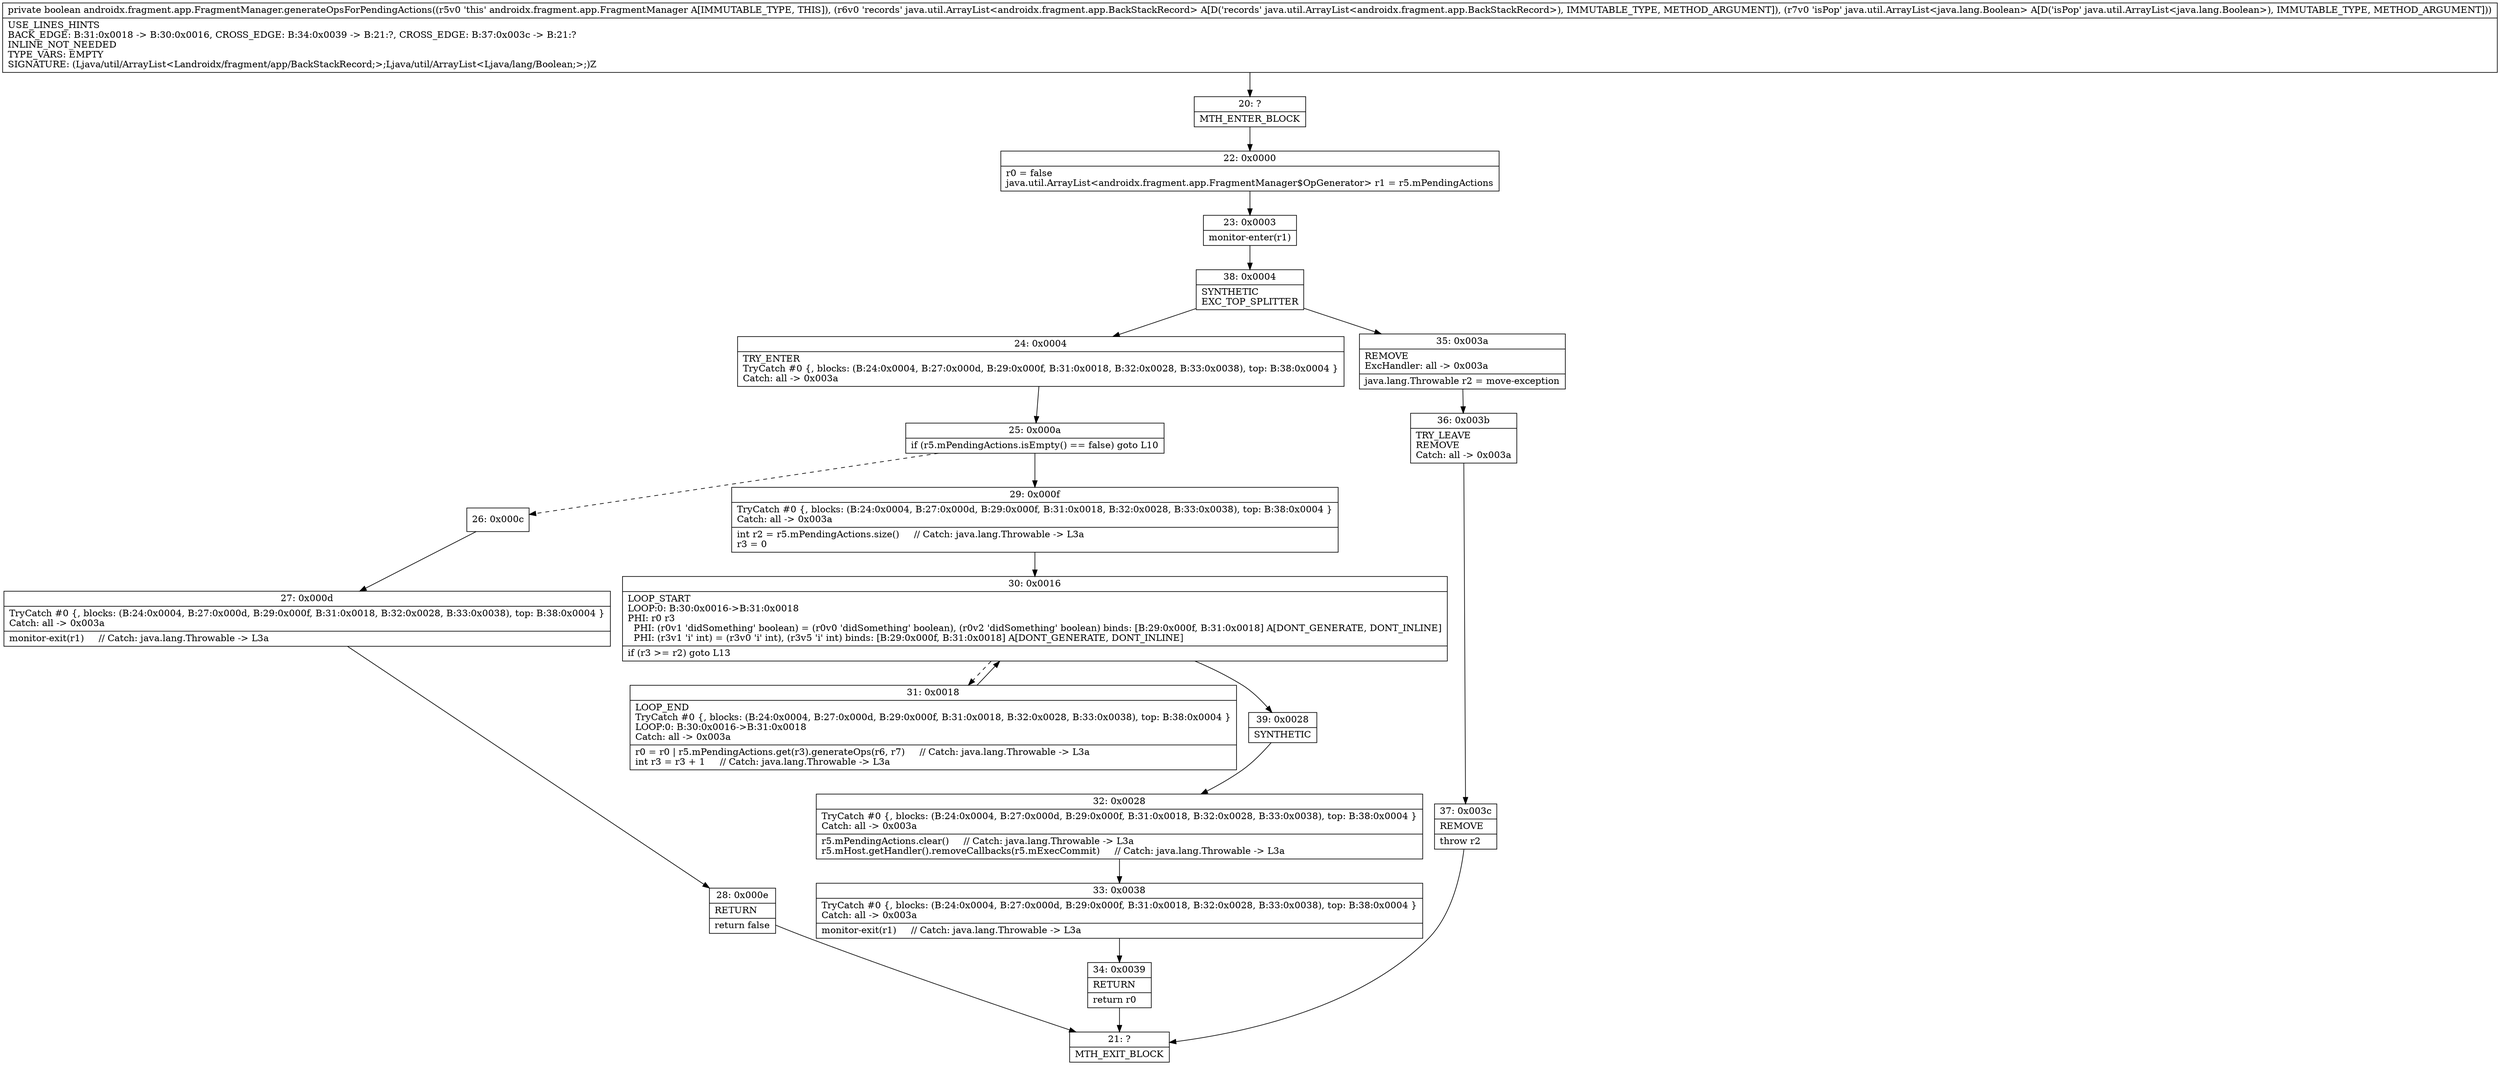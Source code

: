 digraph "CFG forandroidx.fragment.app.FragmentManager.generateOpsForPendingActions(Ljava\/util\/ArrayList;Ljava\/util\/ArrayList;)Z" {
Node_20 [shape=record,label="{20\:\ ?|MTH_ENTER_BLOCK\l}"];
Node_22 [shape=record,label="{22\:\ 0x0000|r0 = false\ljava.util.ArrayList\<androidx.fragment.app.FragmentManager$OpGenerator\> r1 = r5.mPendingActions\l}"];
Node_23 [shape=record,label="{23\:\ 0x0003|monitor\-enter(r1)\l}"];
Node_38 [shape=record,label="{38\:\ 0x0004|SYNTHETIC\lEXC_TOP_SPLITTER\l}"];
Node_24 [shape=record,label="{24\:\ 0x0004|TRY_ENTER\lTryCatch #0 \{, blocks: (B:24:0x0004, B:27:0x000d, B:29:0x000f, B:31:0x0018, B:32:0x0028, B:33:0x0038), top: B:38:0x0004 \}\lCatch: all \-\> 0x003a\l}"];
Node_25 [shape=record,label="{25\:\ 0x000a|if (r5.mPendingActions.isEmpty() == false) goto L10\l}"];
Node_26 [shape=record,label="{26\:\ 0x000c}"];
Node_27 [shape=record,label="{27\:\ 0x000d|TryCatch #0 \{, blocks: (B:24:0x0004, B:27:0x000d, B:29:0x000f, B:31:0x0018, B:32:0x0028, B:33:0x0038), top: B:38:0x0004 \}\lCatch: all \-\> 0x003a\l|monitor\-exit(r1)     \/\/ Catch: java.lang.Throwable \-\> L3a\l}"];
Node_28 [shape=record,label="{28\:\ 0x000e|RETURN\l|return false\l}"];
Node_21 [shape=record,label="{21\:\ ?|MTH_EXIT_BLOCK\l}"];
Node_29 [shape=record,label="{29\:\ 0x000f|TryCatch #0 \{, blocks: (B:24:0x0004, B:27:0x000d, B:29:0x000f, B:31:0x0018, B:32:0x0028, B:33:0x0038), top: B:38:0x0004 \}\lCatch: all \-\> 0x003a\l|int r2 = r5.mPendingActions.size()     \/\/ Catch: java.lang.Throwable \-\> L3a\lr3 = 0\l}"];
Node_30 [shape=record,label="{30\:\ 0x0016|LOOP_START\lLOOP:0: B:30:0x0016\-\>B:31:0x0018\lPHI: r0 r3 \l  PHI: (r0v1 'didSomething' boolean) = (r0v0 'didSomething' boolean), (r0v2 'didSomething' boolean) binds: [B:29:0x000f, B:31:0x0018] A[DONT_GENERATE, DONT_INLINE]\l  PHI: (r3v1 'i' int) = (r3v0 'i' int), (r3v5 'i' int) binds: [B:29:0x000f, B:31:0x0018] A[DONT_GENERATE, DONT_INLINE]\l|if (r3 \>= r2) goto L13\l}"];
Node_31 [shape=record,label="{31\:\ 0x0018|LOOP_END\lTryCatch #0 \{, blocks: (B:24:0x0004, B:27:0x000d, B:29:0x000f, B:31:0x0018, B:32:0x0028, B:33:0x0038), top: B:38:0x0004 \}\lLOOP:0: B:30:0x0016\-\>B:31:0x0018\lCatch: all \-\> 0x003a\l|r0 = r0 \| r5.mPendingActions.get(r3).generateOps(r6, r7)     \/\/ Catch: java.lang.Throwable \-\> L3a\lint r3 = r3 + 1     \/\/ Catch: java.lang.Throwable \-\> L3a\l}"];
Node_39 [shape=record,label="{39\:\ 0x0028|SYNTHETIC\l}"];
Node_32 [shape=record,label="{32\:\ 0x0028|TryCatch #0 \{, blocks: (B:24:0x0004, B:27:0x000d, B:29:0x000f, B:31:0x0018, B:32:0x0028, B:33:0x0038), top: B:38:0x0004 \}\lCatch: all \-\> 0x003a\l|r5.mPendingActions.clear()     \/\/ Catch: java.lang.Throwable \-\> L3a\lr5.mHost.getHandler().removeCallbacks(r5.mExecCommit)     \/\/ Catch: java.lang.Throwable \-\> L3a\l}"];
Node_33 [shape=record,label="{33\:\ 0x0038|TryCatch #0 \{, blocks: (B:24:0x0004, B:27:0x000d, B:29:0x000f, B:31:0x0018, B:32:0x0028, B:33:0x0038), top: B:38:0x0004 \}\lCatch: all \-\> 0x003a\l|monitor\-exit(r1)     \/\/ Catch: java.lang.Throwable \-\> L3a\l}"];
Node_34 [shape=record,label="{34\:\ 0x0039|RETURN\l|return r0\l}"];
Node_35 [shape=record,label="{35\:\ 0x003a|REMOVE\lExcHandler: all \-\> 0x003a\l|java.lang.Throwable r2 = move\-exception\l}"];
Node_36 [shape=record,label="{36\:\ 0x003b|TRY_LEAVE\lREMOVE\lCatch: all \-\> 0x003a\l}"];
Node_37 [shape=record,label="{37\:\ 0x003c|REMOVE\l|throw r2\l}"];
MethodNode[shape=record,label="{private boolean androidx.fragment.app.FragmentManager.generateOpsForPendingActions((r5v0 'this' androidx.fragment.app.FragmentManager A[IMMUTABLE_TYPE, THIS]), (r6v0 'records' java.util.ArrayList\<androidx.fragment.app.BackStackRecord\> A[D('records' java.util.ArrayList\<androidx.fragment.app.BackStackRecord\>), IMMUTABLE_TYPE, METHOD_ARGUMENT]), (r7v0 'isPop' java.util.ArrayList\<java.lang.Boolean\> A[D('isPop' java.util.ArrayList\<java.lang.Boolean\>), IMMUTABLE_TYPE, METHOD_ARGUMENT]))  | USE_LINES_HINTS\lBACK_EDGE: B:31:0x0018 \-\> B:30:0x0016, CROSS_EDGE: B:34:0x0039 \-\> B:21:?, CROSS_EDGE: B:37:0x003c \-\> B:21:?\lINLINE_NOT_NEEDED\lTYPE_VARS: EMPTY\lSIGNATURE: (Ljava\/util\/ArrayList\<Landroidx\/fragment\/app\/BackStackRecord;\>;Ljava\/util\/ArrayList\<Ljava\/lang\/Boolean;\>;)Z\l}"];
MethodNode -> Node_20;Node_20 -> Node_22;
Node_22 -> Node_23;
Node_23 -> Node_38;
Node_38 -> Node_24;
Node_38 -> Node_35;
Node_24 -> Node_25;
Node_25 -> Node_26[style=dashed];
Node_25 -> Node_29;
Node_26 -> Node_27;
Node_27 -> Node_28;
Node_28 -> Node_21;
Node_29 -> Node_30;
Node_30 -> Node_31[style=dashed];
Node_30 -> Node_39;
Node_31 -> Node_30;
Node_39 -> Node_32;
Node_32 -> Node_33;
Node_33 -> Node_34;
Node_34 -> Node_21;
Node_35 -> Node_36;
Node_36 -> Node_37;
Node_37 -> Node_21;
}


